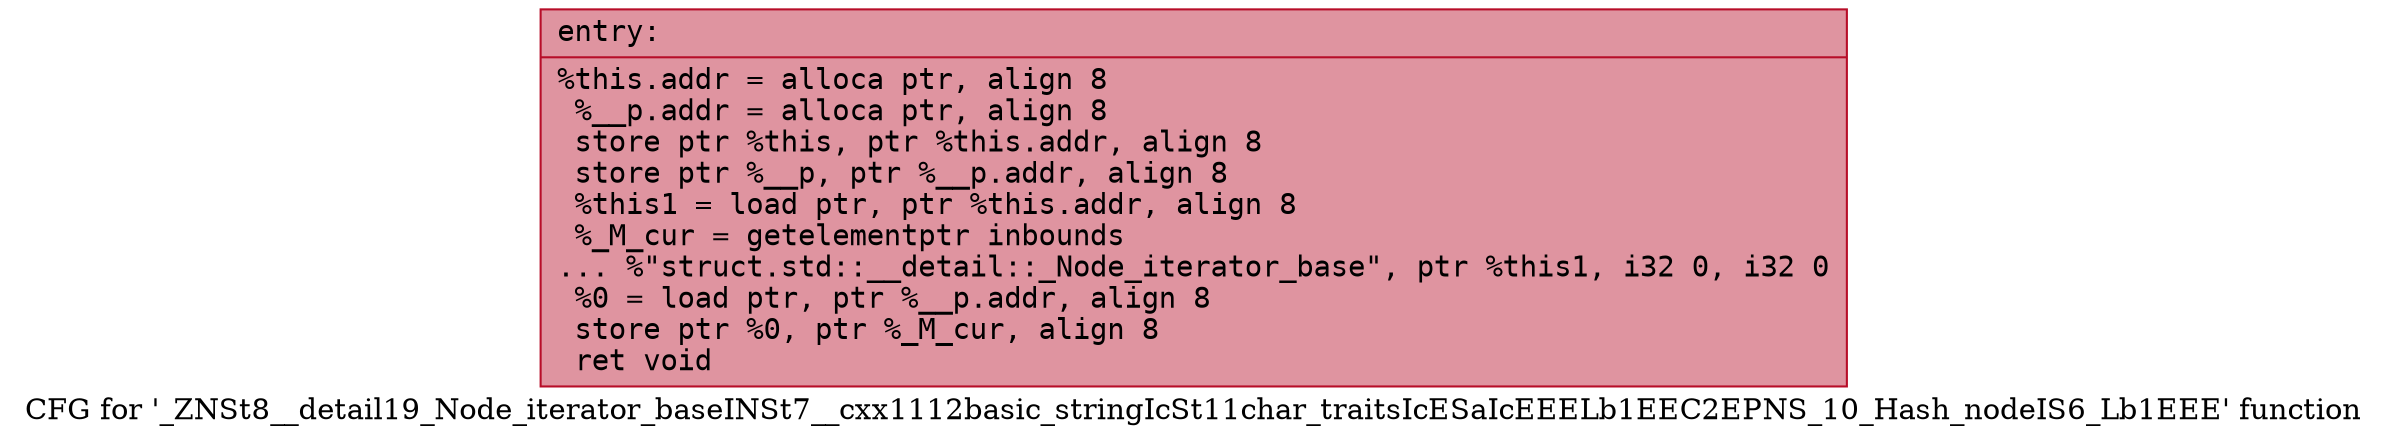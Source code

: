 digraph "CFG for '_ZNSt8__detail19_Node_iterator_baseINSt7__cxx1112basic_stringIcSt11char_traitsIcESaIcEEELb1EEC2EPNS_10_Hash_nodeIS6_Lb1EEE' function" {
	label="CFG for '_ZNSt8__detail19_Node_iterator_baseINSt7__cxx1112basic_stringIcSt11char_traitsIcESaIcEEELb1EEC2EPNS_10_Hash_nodeIS6_Lb1EEE' function";

	Node0x55c7e09ef240 [shape=record,color="#b70d28ff", style=filled, fillcolor="#b70d2870" fontname="Courier",label="{entry:\l|  %this.addr = alloca ptr, align 8\l  %__p.addr = alloca ptr, align 8\l  store ptr %this, ptr %this.addr, align 8\l  store ptr %__p, ptr %__p.addr, align 8\l  %this1 = load ptr, ptr %this.addr, align 8\l  %_M_cur = getelementptr inbounds\l... %\"struct.std::__detail::_Node_iterator_base\", ptr %this1, i32 0, i32 0\l  %0 = load ptr, ptr %__p.addr, align 8\l  store ptr %0, ptr %_M_cur, align 8\l  ret void\l}"];
}
